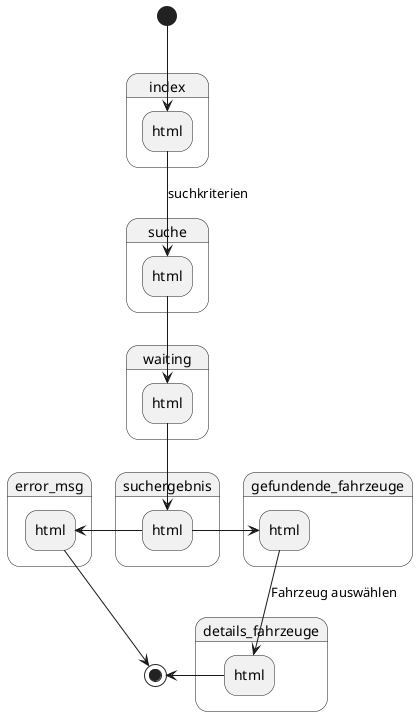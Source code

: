 /'
    <Ald> + d für die Vorschau
'/

@startuml zustandsdiagramm
hide empty description
[*] --> index.html
state index.html
index.html -down-> suche.html : suchkriterien

state suche.html
suche.html -down-> waiting.html

state waiting.html
waiting.html -down-> suchergebnis.html

state suchergebnis.html
suchergebnis.html -left-> error_msg.html
suchergebnis.html -right-> gefundende_fahrzeuge.html

state error_msg.html
error_msg.html -down-> [*]

state gefundende_fahrzeuge.html
gefundende_fahrzeuge.html -down-> details_fahrzeuge.html : Fahrzeug auswählen

state details_fahrzeuge.html
details_fahrzeuge.html -left-> [*]

@enduml
